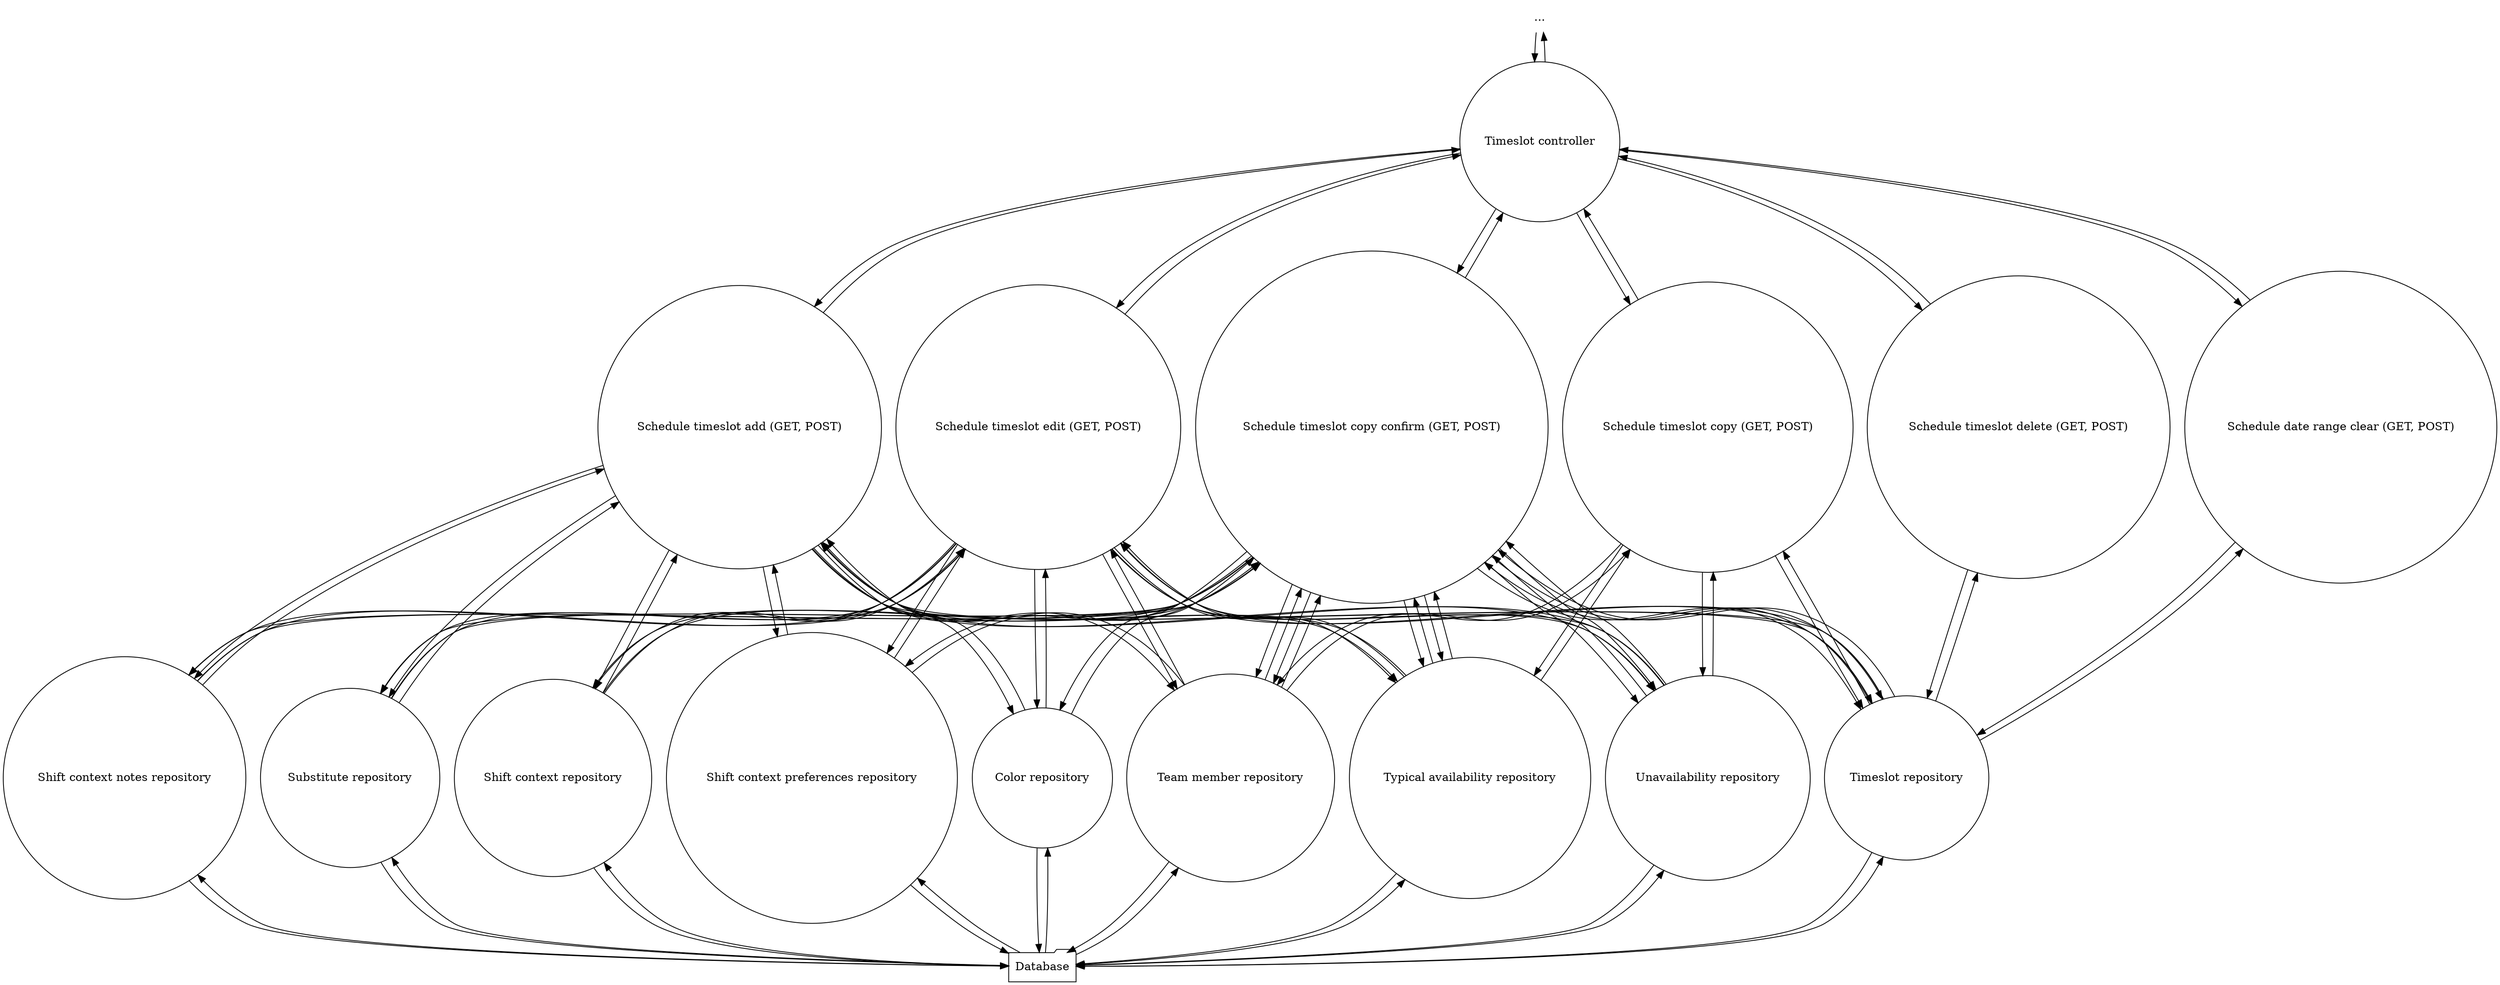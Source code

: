 digraph data_flow_diagram {
    node [ shape = circle ]
    
    "..." [ shape = none ]
    
    "..." -> "Timeslot controller" -> "..."

    subgraph actions {
        rank = same
        
        "Schedule timeslot add (GET, POST)"
        "Schedule timeslot edit (GET, POST)"
        "Schedule timeslot delete (GET, POST)"
        "Schedule timeslot copy (GET, POST)"
        "Schedule timeslot copy confirm (GET, POST)"
        "Schedule date range clear (GET, POST)"
    }
    
    "Timeslot controller" -> {
        "Schedule timeslot add (GET, POST)"
        "Schedule timeslot edit (GET, POST)"
        "Schedule timeslot delete (GET, POST)"
        "Schedule timeslot copy (GET, POST)"
        "Schedule timeslot copy confirm (GET, POST)"
        "Schedule date range clear (GET, POST)"
    } -> "Timeslot controller"
    
    subgraph repositories {
        rank = same
        
        "Team member repository"
        "Typical availability repository"
        "Unavailability repository"
        "Shift context repository"
        "Shift context preferences repository"
        "Color repository"
        "Shift context notes repository"
        "Substitute repository"
        "Timeslot repository"
    }
    
    {
        "Schedule timeslot add (GET, POST)"
        "Schedule timeslot edit (GET, POST)"
        "Schedule timeslot copy confirm (GET, POST)"
    }
    ->
    {
        "Team member repository"
        "Typical availability repository"
        "Unavailability repository"
        "Shift context repository"
        "Shift context preferences repository"
        "Color repository"
        "Shift context notes repository"
        "Substitute repository"
        "Timeslot repository"
    }
    ->
    {
        "Schedule timeslot add (GET, POST)"
        "Schedule timeslot edit (GET, POST)"
        "Schedule timeslot copy confirm (GET, POST)"
    }
    
    {
        "Schedule timeslot copy (GET, POST)"
        "Schedule timeslot copy confirm (GET, POST)"
    }
    ->
    {
        "Timeslot repository"
        "Team member repository"
        "Typical availability repository"
        "Unavailability repository"
    }
    ->
    {
        "Schedule timeslot copy (GET, POST)"
        "Schedule timeslot copy confirm (GET, POST)"
    }
    
    {
        "Schedule timeslot delete (GET, POST)"
        "Schedule date range clear (GET, POST)"
    }
    ->
    {
        "Timeslot repository"
    }
    ->
    {
        "Schedule timeslot delete (GET, POST)"
        "Schedule date range clear (GET, POST)"
    }
    
    Database [ shape = folder ]
    
    Database -> {
        "Team member repository"
        "Typical availability repository"
        "Unavailability repository"
        "Shift context repository"
        "Color repository"
        "Shift context preferences repository"
        "Shift context notes repository"
        "Substitute repository"
        "Timeslot repository"
    } -> Database
}
